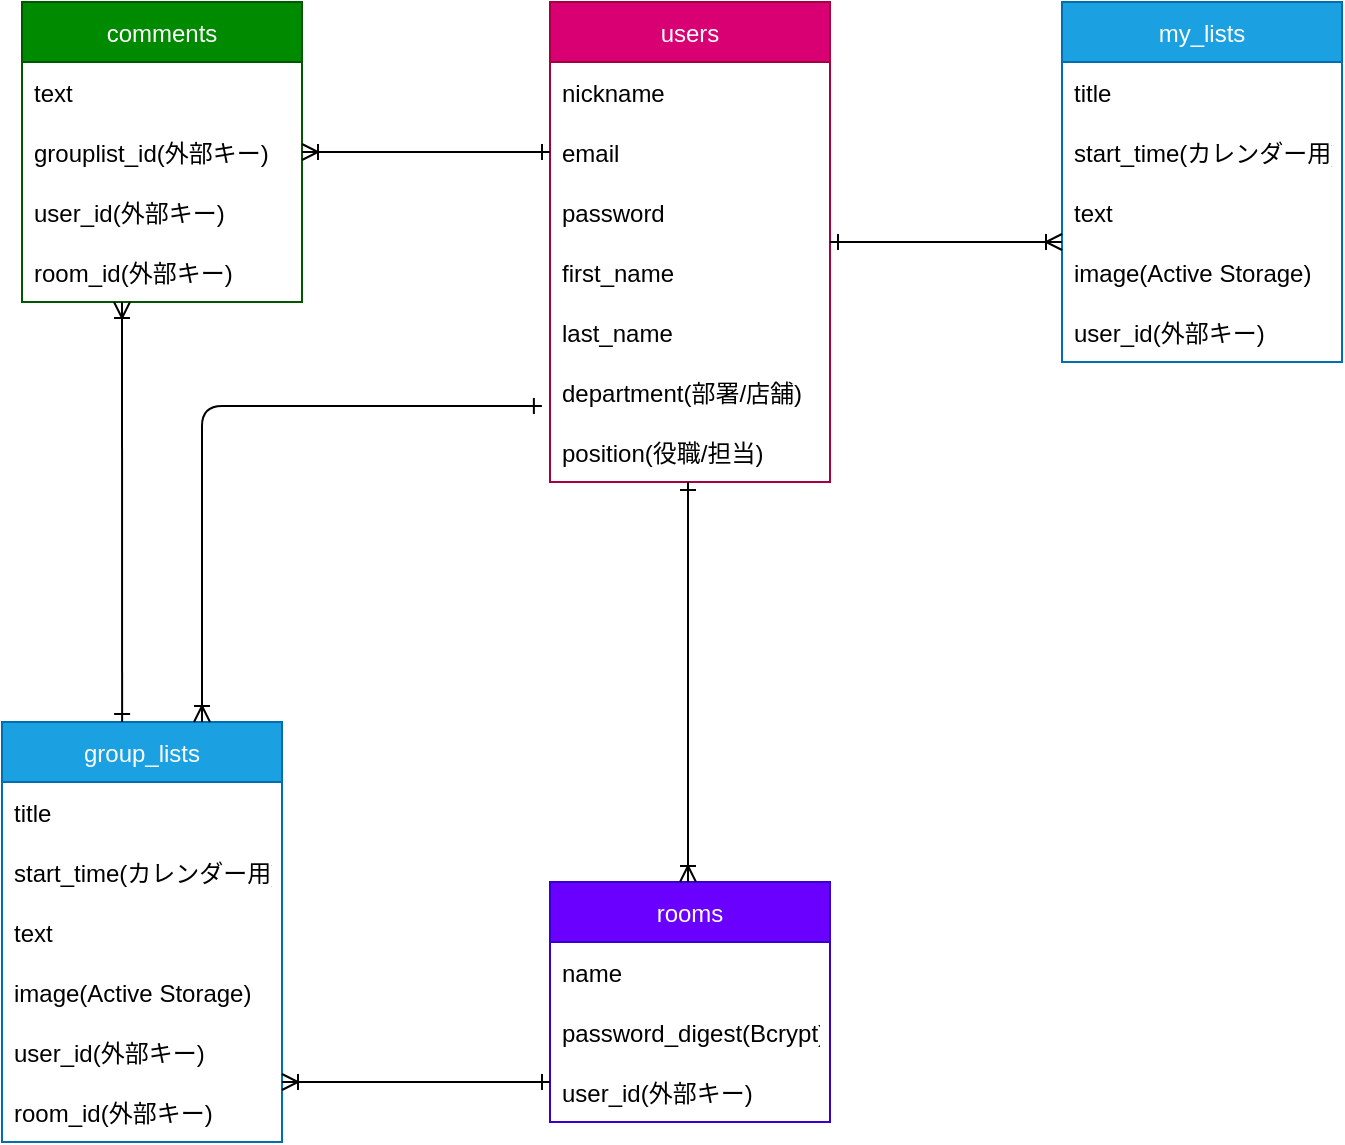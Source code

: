 <mxfile>
    <diagram id="iQDGcjfihIEUSU0DdQLP" name="ページ1">
        <mxGraphModel dx="1024" dy="1063" grid="1" gridSize="10" guides="1" tooltips="1" connect="1" arrows="1" fold="1" page="1" pageScale="1" pageWidth="827" pageHeight="1169" math="0" shadow="0">
            <root>
                <mxCell id="0"/>
                <mxCell id="1" parent="0"/>
                <mxCell id="2" value="users" style="swimlane;fontStyle=0;childLayout=stackLayout;horizontal=1;startSize=30;horizontalStack=0;resizeParent=1;resizeParentMax=0;resizeLast=0;collapsible=1;marginBottom=0;fillColor=#d80073;fontColor=#ffffff;strokeColor=#A50040;" parent="1" vertex="1">
                    <mxGeometry x="344" y="200" width="140" height="240" as="geometry"/>
                </mxCell>
                <mxCell id="3" value="nickname" style="text;strokeColor=none;fillColor=none;align=left;verticalAlign=middle;spacingLeft=4;spacingRight=4;overflow=hidden;points=[[0,0.5],[1,0.5]];portConstraint=eastwest;rotatable=0;" parent="2" vertex="1">
                    <mxGeometry y="30" width="140" height="30" as="geometry"/>
                </mxCell>
                <mxCell id="4" value="email" style="text;strokeColor=none;fillColor=none;align=left;verticalAlign=middle;spacingLeft=4;spacingRight=4;overflow=hidden;points=[[0,0.5],[1,0.5]];portConstraint=eastwest;rotatable=0;" parent="2" vertex="1">
                    <mxGeometry y="60" width="140" height="30" as="geometry"/>
                </mxCell>
                <mxCell id="5" value="password" style="text;strokeColor=none;fillColor=none;align=left;verticalAlign=middle;spacingLeft=4;spacingRight=4;overflow=hidden;points=[[0,0.5],[1,0.5]];portConstraint=eastwest;rotatable=0;" parent="2" vertex="1">
                    <mxGeometry y="90" width="140" height="30" as="geometry"/>
                </mxCell>
                <mxCell id="12" value="first_name" style="text;strokeColor=none;fillColor=none;align=left;verticalAlign=middle;spacingLeft=4;spacingRight=4;overflow=hidden;points=[[0,0.5],[1,0.5]];portConstraint=eastwest;rotatable=0;" parent="2" vertex="1">
                    <mxGeometry y="120" width="140" height="30" as="geometry"/>
                </mxCell>
                <mxCell id="11" value="last_name" style="text;strokeColor=none;fillColor=none;align=left;verticalAlign=middle;spacingLeft=4;spacingRight=4;overflow=hidden;points=[[0,0.5],[1,0.5]];portConstraint=eastwest;rotatable=0;" parent="2" vertex="1">
                    <mxGeometry y="150" width="140" height="30" as="geometry"/>
                </mxCell>
                <mxCell id="10" value="department(部署/店舗)" style="text;strokeColor=none;fillColor=none;align=left;verticalAlign=middle;spacingLeft=4;spacingRight=4;overflow=hidden;points=[[0,0.5],[1,0.5]];portConstraint=eastwest;rotatable=0;" parent="2" vertex="1">
                    <mxGeometry y="180" width="140" height="30" as="geometry"/>
                </mxCell>
                <mxCell id="9" value="position(役職/担当)" style="text;strokeColor=none;fillColor=none;align=left;verticalAlign=middle;spacingLeft=4;spacingRight=4;overflow=hidden;points=[[0,0.5],[1,0.5]];portConstraint=eastwest;rotatable=0;" parent="2" vertex="1">
                    <mxGeometry y="210" width="140" height="30" as="geometry"/>
                </mxCell>
                <mxCell id="13" value="my_lists" style="swimlane;fontStyle=0;childLayout=stackLayout;horizontal=1;startSize=30;horizontalStack=0;resizeParent=1;resizeParentMax=0;resizeLast=0;collapsible=1;marginBottom=0;fillColor=#1ba1e2;fontColor=#ffffff;strokeColor=#006EAF;" parent="1" vertex="1">
                    <mxGeometry x="600" y="200" width="140" height="180" as="geometry"/>
                </mxCell>
                <mxCell id="14" value="title" style="text;strokeColor=none;fillColor=none;align=left;verticalAlign=middle;spacingLeft=4;spacingRight=4;overflow=hidden;points=[[0,0.5],[1,0.5]];portConstraint=eastwest;rotatable=0;" parent="13" vertex="1">
                    <mxGeometry y="30" width="140" height="30" as="geometry"/>
                </mxCell>
                <mxCell id="15" value="start_time(カレンダー用)" style="text;strokeColor=none;fillColor=none;align=left;verticalAlign=middle;spacingLeft=4;spacingRight=4;overflow=hidden;points=[[0,0.5],[1,0.5]];portConstraint=eastwest;rotatable=0;" parent="13" vertex="1">
                    <mxGeometry y="60" width="140" height="30" as="geometry"/>
                </mxCell>
                <mxCell id="18" value="text" style="text;strokeColor=none;fillColor=none;align=left;verticalAlign=middle;spacingLeft=4;spacingRight=4;overflow=hidden;points=[[0,0.5],[1,0.5]];portConstraint=eastwest;rotatable=0;" parent="13" vertex="1">
                    <mxGeometry y="90" width="140" height="30" as="geometry"/>
                </mxCell>
                <mxCell id="17" value="image(Active Storage)" style="text;strokeColor=none;fillColor=none;align=left;verticalAlign=middle;spacingLeft=4;spacingRight=4;overflow=hidden;points=[[0,0.5],[1,0.5]];portConstraint=eastwest;rotatable=0;" parent="13" vertex="1">
                    <mxGeometry y="120" width="140" height="30" as="geometry"/>
                </mxCell>
                <mxCell id="19" value="user_id(外部キー)" style="text;strokeColor=none;fillColor=none;align=left;verticalAlign=middle;spacingLeft=4;spacingRight=4;overflow=hidden;points=[[0,0.5],[1,0.5]];portConstraint=eastwest;rotatable=0;" parent="13" vertex="1">
                    <mxGeometry y="150" width="140" height="30" as="geometry"/>
                </mxCell>
                <mxCell id="24" value="rooms" style="swimlane;fontStyle=0;childLayout=stackLayout;horizontal=1;startSize=30;horizontalStack=0;resizeParent=1;resizeParentMax=0;resizeLast=0;collapsible=1;marginBottom=0;fillColor=#6a00ff;fontColor=#ffffff;strokeColor=#3700CC;" parent="1" vertex="1">
                    <mxGeometry x="344" y="640" width="140" height="120" as="geometry"/>
                </mxCell>
                <mxCell id="25" value="name" style="text;strokeColor=none;fillColor=none;align=left;verticalAlign=middle;spacingLeft=4;spacingRight=4;overflow=hidden;points=[[0,0.5],[1,0.5]];portConstraint=eastwest;rotatable=0;" parent="24" vertex="1">
                    <mxGeometry y="30" width="140" height="30" as="geometry"/>
                </mxCell>
                <mxCell id="26" value="password_digest(Bcrypt)" style="text;strokeColor=none;fillColor=none;align=left;verticalAlign=middle;spacingLeft=4;spacingRight=4;overflow=hidden;points=[[0,0.5],[1,0.5]];portConstraint=eastwest;rotatable=0;" parent="24" vertex="1">
                    <mxGeometry y="60" width="140" height="30" as="geometry"/>
                </mxCell>
                <mxCell id="55" value="user_id(外部キー)" style="text;strokeColor=none;fillColor=none;align=left;verticalAlign=middle;spacingLeft=4;spacingRight=4;overflow=hidden;points=[[0,0.5],[1,0.5]];portConstraint=eastwest;rotatable=0;" parent="24" vertex="1">
                    <mxGeometry y="90" width="140" height="30" as="geometry"/>
                </mxCell>
                <mxCell id="32" value="group_lists" style="swimlane;fontStyle=0;childLayout=stackLayout;horizontal=1;startSize=30;horizontalStack=0;resizeParent=1;resizeParentMax=0;resizeLast=0;collapsible=1;marginBottom=0;fillColor=#1ba1e2;fontColor=#ffffff;strokeColor=#006EAF;" parent="1" vertex="1">
                    <mxGeometry x="70" y="560" width="140" height="210" as="geometry"/>
                </mxCell>
                <mxCell id="33" value="title" style="text;strokeColor=none;fillColor=none;align=left;verticalAlign=middle;spacingLeft=4;spacingRight=4;overflow=hidden;points=[[0,0.5],[1,0.5]];portConstraint=eastwest;rotatable=0;" parent="32" vertex="1">
                    <mxGeometry y="30" width="140" height="30" as="geometry"/>
                </mxCell>
                <mxCell id="34" value="start_time(カレンダー用)" style="text;strokeColor=none;fillColor=none;align=left;verticalAlign=middle;spacingLeft=4;spacingRight=4;overflow=hidden;points=[[0,0.5],[1,0.5]];portConstraint=eastwest;rotatable=0;" parent="32" vertex="1">
                    <mxGeometry y="60" width="140" height="30" as="geometry"/>
                </mxCell>
                <mxCell id="36" value="text" style="text;strokeColor=none;fillColor=none;align=left;verticalAlign=middle;spacingLeft=4;spacingRight=4;overflow=hidden;points=[[0,0.5],[1,0.5]];portConstraint=eastwest;rotatable=0;" parent="32" vertex="1">
                    <mxGeometry y="90" width="140" height="30" as="geometry"/>
                </mxCell>
                <mxCell id="37" value="image(Active Storage)" style="text;strokeColor=none;fillColor=none;align=left;verticalAlign=middle;spacingLeft=4;spacingRight=4;overflow=hidden;points=[[0,0.5],[1,0.5]];portConstraint=eastwest;rotatable=0;" parent="32" vertex="1">
                    <mxGeometry y="120" width="140" height="30" as="geometry"/>
                </mxCell>
                <mxCell id="38" value="user_id(外部キー)" style="text;strokeColor=none;fillColor=none;align=left;verticalAlign=middle;spacingLeft=4;spacingRight=4;overflow=hidden;points=[[0,0.5],[1,0.5]];portConstraint=eastwest;rotatable=0;" parent="32" vertex="1">
                    <mxGeometry y="150" width="140" height="30" as="geometry"/>
                </mxCell>
                <mxCell id="52" value="room_id(外部キー)" style="text;strokeColor=none;fillColor=none;align=left;verticalAlign=middle;spacingLeft=4;spacingRight=4;overflow=hidden;points=[[0,0.5],[1,0.5]];portConstraint=eastwest;rotatable=0;" parent="32" vertex="1">
                    <mxGeometry y="180" width="140" height="30" as="geometry"/>
                </mxCell>
                <mxCell id="39" value="comments" style="swimlane;fontStyle=0;childLayout=stackLayout;horizontal=1;startSize=30;horizontalStack=0;resizeParent=1;resizeParentMax=0;resizeLast=0;collapsible=1;marginBottom=0;fillColor=#008a00;fontColor=#ffffff;strokeColor=#005700;" parent="1" vertex="1">
                    <mxGeometry x="80" y="200" width="140" height="150" as="geometry"/>
                </mxCell>
                <mxCell id="40" value="text" style="text;strokeColor=none;fillColor=none;align=left;verticalAlign=middle;spacingLeft=4;spacingRight=4;overflow=hidden;points=[[0,0.5],[1,0.5]];portConstraint=eastwest;rotatable=0;" parent="39" vertex="1">
                    <mxGeometry y="30" width="140" height="30" as="geometry"/>
                </mxCell>
                <mxCell id="42" value="grouplist_id(外部キー)" style="text;strokeColor=none;fillColor=none;align=left;verticalAlign=middle;spacingLeft=4;spacingRight=4;overflow=hidden;points=[[0,0.5],[1,0.5]];portConstraint=eastwest;rotatable=0;" parent="39" vertex="1">
                    <mxGeometry y="60" width="140" height="30" as="geometry"/>
                </mxCell>
                <mxCell id="51" value="user_id(外部キー)" style="text;strokeColor=none;fillColor=none;align=left;verticalAlign=middle;spacingLeft=4;spacingRight=4;overflow=hidden;points=[[0,0.5],[1,0.5]];portConstraint=eastwest;rotatable=0;" parent="39" vertex="1">
                    <mxGeometry y="90" width="140" height="30" as="geometry"/>
                </mxCell>
                <mxCell id="56" value="room_id(外部キー)" style="text;strokeColor=none;fillColor=none;align=left;verticalAlign=middle;spacingLeft=4;spacingRight=4;overflow=hidden;points=[[0,0.5],[1,0.5]];portConstraint=eastwest;rotatable=0;" parent="39" vertex="1">
                    <mxGeometry y="120" width="140" height="30" as="geometry"/>
                </mxCell>
                <mxCell id="44" value="" style="endArrow=ERoneToMany;html=1;startArrow=ERone;startFill=0;endFill=0;" parent="1" edge="1">
                    <mxGeometry width="50" height="50" relative="1" as="geometry">
                        <mxPoint x="484" y="320" as="sourcePoint"/>
                        <mxPoint x="600" y="320" as="targetPoint"/>
                    </mxGeometry>
                </mxCell>
                <mxCell id="45" value="" style="endArrow=ERone;html=1;startArrow=ERoneToMany;startFill=0;endFill=0;" parent="1" edge="1">
                    <mxGeometry width="50" height="50" relative="1" as="geometry">
                        <mxPoint x="413" y="640" as="sourcePoint"/>
                        <mxPoint x="413" y="440" as="targetPoint"/>
                    </mxGeometry>
                </mxCell>
                <mxCell id="48" value="" style="endArrow=ERone;html=1;startArrow=ERoneToMany;startFill=0;endFill=0;" parent="1" edge="1">
                    <mxGeometry width="50" height="50" relative="1" as="geometry">
                        <mxPoint x="210" y="740" as="sourcePoint"/>
                        <mxPoint x="344" y="740" as="targetPoint"/>
                    </mxGeometry>
                </mxCell>
                <mxCell id="49" value="" style="endArrow=ERoneToMany;html=1;startArrow=ERone;startFill=0;endFill=0;exitX=0.429;exitY=0;exitDx=0;exitDy=0;exitPerimeter=0;" parent="1" source="32" edge="1">
                    <mxGeometry width="50" height="50" relative="1" as="geometry">
                        <mxPoint x="130" y="550" as="sourcePoint"/>
                        <mxPoint x="130" y="350" as="targetPoint"/>
                    </mxGeometry>
                </mxCell>
                <mxCell id="53" value="" style="endArrow=ERone;html=1;entryX=0;entryY=0.5;entryDx=0;entryDy=0;exitX=1;exitY=0.5;exitDx=0;exitDy=0;startArrow=ERoneToMany;startFill=0;endFill=0;" parent="1" source="42" target="4" edge="1">
                    <mxGeometry width="50" height="50" relative="1" as="geometry">
                        <mxPoint x="220" y="280" as="sourcePoint"/>
                        <mxPoint x="270" y="230" as="targetPoint"/>
                    </mxGeometry>
                </mxCell>
                <mxCell id="54" value="" style="endArrow=ERone;html=1;edgeStyle=orthogonalEdgeStyle;entryX=-0.029;entryY=0.733;entryDx=0;entryDy=0;entryPerimeter=0;startArrow=ERoneToMany;startFill=0;endFill=0;" parent="1" target="10" edge="1">
                    <mxGeometry width="50" height="50" relative="1" as="geometry">
                        <mxPoint x="170" y="560" as="sourcePoint"/>
                        <mxPoint x="170" y="400" as="targetPoint"/>
                        <Array as="points">
                            <mxPoint x="170" y="402"/>
                        </Array>
                    </mxGeometry>
                </mxCell>
            </root>
        </mxGraphModel>
    </diagram>
    <diagram id="aa82iXriT9Io6OXDp8gO" name="ページ2">
        <mxGraphModel dx="833" dy="1063" grid="1" gridSize="10" guides="1" tooltips="1" connect="1" arrows="1" fold="1" page="1" pageScale="1" pageWidth="827" pageHeight="1169" math="0" shadow="0">
            <root>
                <mxCell id="edbOVUQLWt5nO59CVyvk-0"/>
                <mxCell id="edbOVUQLWt5nO59CVyvk-1" parent="edbOVUQLWt5nO59CVyvk-0"/>
                <mxCell id="edbOVUQLWt5nO59CVyvk-62" style="edgeStyle=none;html=1;fontColor=#000000;entryX=0;entryY=0.5;entryDx=0;entryDy=0;endArrow=none;endFill=0;" edge="1" parent="edbOVUQLWt5nO59CVyvk-1" source="edbOVUQLWt5nO59CVyvk-61" target="edbOVUQLWt5nO59CVyvk-63">
                    <mxGeometry relative="1" as="geometry">
                        <mxPoint x="210" y="100" as="targetPoint"/>
                        <Array as="points">
                            <mxPoint x="160" y="100"/>
                        </Array>
                    </mxGeometry>
                </mxCell>
                <mxCell id="edbOVUQLWt5nO59CVyvk-61" value="一覧ページ" style="rounded=1;whiteSpace=wrap;html=1;fillColor=#d0cee2;strokeColor=#000000;fontColor=#000000;labelBorderColor=none;" vertex="1" parent="edbOVUQLWt5nO59CVyvk-1">
                    <mxGeometry x="20" y="80" width="100" height="40" as="geometry"/>
                </mxCell>
                <mxCell id="edbOVUQLWt5nO59CVyvk-63" value="ユーザーログインページ" style="rounded=1;whiteSpace=wrap;html=1;fillColor=#d0cee2;strokeColor=#000000;fontColor=#000000;labelBorderColor=none;" vertex="1" parent="edbOVUQLWt5nO59CVyvk-1">
                    <mxGeometry x="200" y="80" width="140" height="40" as="geometry"/>
                </mxCell>
                <mxCell id="edbOVUQLWt5nO59CVyvk-73" style="edgeStyle=orthogonalEdgeStyle;html=1;exitX=0;exitY=0.5;exitDx=0;exitDy=0;fontColor=#000000;endArrow=none;endFill=0;" edge="1" parent="edbOVUQLWt5nO59CVyvk-1" source="edbOVUQLWt5nO59CVyvk-66">
                    <mxGeometry relative="1" as="geometry">
                        <mxPoint x="160" y="160" as="targetPoint"/>
                    </mxGeometry>
                </mxCell>
                <mxCell id="edbOVUQLWt5nO59CVyvk-66" value="ユーザー新規登録ページ" style="rounded=1;whiteSpace=wrap;html=1;fillColor=#d0cee2;strokeColor=#000000;fontColor=#000000;labelBorderColor=none;" vertex="1" parent="edbOVUQLWt5nO59CVyvk-1">
                    <mxGeometry x="200" y="140" width="140" height="40" as="geometry"/>
                </mxCell>
                <mxCell id="edbOVUQLWt5nO59CVyvk-74" style="edgeStyle=orthogonalEdgeStyle;html=1;exitX=0;exitY=0.5;exitDx=0;exitDy=0;fontColor=#000000;endArrow=none;endFill=0;" edge="1" parent="edbOVUQLWt5nO59CVyvk-1" source="edbOVUQLWt5nO59CVyvk-67">
                    <mxGeometry relative="1" as="geometry">
                        <mxPoint x="160" y="220" as="targetPoint"/>
                    </mxGeometry>
                </mxCell>
                <mxCell id="edbOVUQLWt5nO59CVyvk-67" value="ユーザーマイページ" style="rounded=1;whiteSpace=wrap;html=1;fillColor=#d0cee2;strokeColor=#000000;fontColor=#000000;labelBorderColor=none;" vertex="1" parent="edbOVUQLWt5nO59CVyvk-1">
                    <mxGeometry x="200" y="200" width="140" height="40" as="geometry"/>
                </mxCell>
                <mxCell id="edbOVUQLWt5nO59CVyvk-75" style="edgeStyle=orthogonalEdgeStyle;html=1;exitX=0;exitY=0.5;exitDx=0;exitDy=0;fontColor=#000000;endArrow=none;endFill=0;" edge="1" parent="edbOVUQLWt5nO59CVyvk-1" source="edbOVUQLWt5nO59CVyvk-68">
                    <mxGeometry relative="1" as="geometry">
                        <mxPoint x="160" y="280" as="targetPoint"/>
                    </mxGeometry>
                </mxCell>
                <mxCell id="edbOVUQLWt5nO59CVyvk-68" value="詳細ページ" style="rounded=1;whiteSpace=wrap;html=1;fillColor=#d0cee2;strokeColor=#000000;fontColor=#000000;labelBorderColor=none;" vertex="1" parent="edbOVUQLWt5nO59CVyvk-1">
                    <mxGeometry x="200" y="260" width="140" height="40" as="geometry"/>
                </mxCell>
                <mxCell id="edbOVUQLWt5nO59CVyvk-72" style="edgeStyle=orthogonalEdgeStyle;html=1;exitX=0;exitY=0.5;exitDx=0;exitDy=0;fontColor=#000000;endArrow=none;endFill=0;" edge="1" parent="edbOVUQLWt5nO59CVyvk-1" source="edbOVUQLWt5nO59CVyvk-88">
                    <mxGeometry relative="1" as="geometry">
                        <mxPoint x="160" y="100" as="targetPoint"/>
                    </mxGeometry>
                </mxCell>
                <mxCell id="edbOVUQLWt5nO59CVyvk-89" style="edgeStyle=orthogonalEdgeStyle;html=1;exitX=0;exitY=0.5;exitDx=0;exitDy=0;fontColor=#000000;endArrow=none;endFill=0;" edge="1" parent="edbOVUQLWt5nO59CVyvk-1" source="edbOVUQLWt5nO59CVyvk-69">
                    <mxGeometry relative="1" as="geometry">
                        <mxPoint x="160" y="340" as="targetPoint"/>
                    </mxGeometry>
                </mxCell>
                <mxCell id="edbOVUQLWt5nO59CVyvk-69" value="編集ページ" style="rounded=1;whiteSpace=wrap;html=1;fillColor=#d0cee2;strokeColor=#000000;fontColor=#000000;labelBorderColor=none;" vertex="1" parent="edbOVUQLWt5nO59CVyvk-1">
                    <mxGeometry x="200" y="320" width="140" height="40" as="geometry"/>
                </mxCell>
                <mxCell id="edbOVUQLWt5nO59CVyvk-78" style="edgeStyle=orthogonalEdgeStyle;html=1;exitX=0;exitY=0.5;exitDx=0;exitDy=0;fontColor=#000000;endArrow=none;endFill=0;exitPerimeter=0;" edge="1" parent="edbOVUQLWt5nO59CVyvk-1" source="edbOVUQLWt5nO59CVyvk-77" target="edbOVUQLWt5nO59CVyvk-67">
                    <mxGeometry relative="1" as="geometry"/>
                </mxCell>
                <mxCell id="edbOVUQLWt5nO59CVyvk-77" value="ルーム一覧ページ" style="rounded=1;whiteSpace=wrap;html=1;fillColor=#d0cee2;strokeColor=#000000;fontColor=#000000;labelBorderColor=none;" vertex="1" parent="edbOVUQLWt5nO59CVyvk-1">
                    <mxGeometry x="390" y="200" width="130" height="40" as="geometry"/>
                </mxCell>
                <mxCell id="edbOVUQLWt5nO59CVyvk-82" style="edgeStyle=orthogonalEdgeStyle;html=1;exitX=0;exitY=0.5;exitDx=0;exitDy=0;fontColor=#000000;endArrow=none;endFill=0;" edge="1" parent="edbOVUQLWt5nO59CVyvk-1" source="edbOVUQLWt5nO59CVyvk-79" target="edbOVUQLWt5nO59CVyvk-77">
                    <mxGeometry relative="1" as="geometry"/>
                </mxCell>
                <mxCell id="edbOVUQLWt5nO59CVyvk-79" value="ルーム別ページ" style="rounded=1;whiteSpace=wrap;html=1;fillColor=#d0cee2;strokeColor=#000000;fontColor=#000000;labelBorderColor=none;" vertex="1" parent="edbOVUQLWt5nO59CVyvk-1">
                    <mxGeometry x="570" y="200" width="150" height="40" as="geometry"/>
                </mxCell>
                <mxCell id="edbOVUQLWt5nO59CVyvk-92" style="edgeStyle=orthogonalEdgeStyle;html=1;exitX=0;exitY=0.5;exitDx=0;exitDy=0;fontColor=#000000;endArrow=none;endFill=0;" edge="1" parent="edbOVUQLWt5nO59CVyvk-1" source="edbOVUQLWt5nO59CVyvk-80">
                    <mxGeometry relative="1" as="geometry">
                        <mxPoint x="540" y="280" as="targetPoint"/>
                    </mxGeometry>
                </mxCell>
                <mxCell id="edbOVUQLWt5nO59CVyvk-80" value="詳細ページ" style="rounded=1;whiteSpace=wrap;html=1;fillColor=#d0cee2;strokeColor=#000000;fontColor=#000000;labelBorderColor=none;" vertex="1" parent="edbOVUQLWt5nO59CVyvk-1">
                    <mxGeometry x="570" y="260" width="150" height="40" as="geometry"/>
                </mxCell>
                <mxCell id="edbOVUQLWt5nO59CVyvk-91" style="edgeStyle=orthogonalEdgeStyle;html=1;exitX=0;exitY=0.5;exitDx=0;exitDy=0;fontColor=#000000;endArrow=none;endFill=0;" edge="1" parent="edbOVUQLWt5nO59CVyvk-1" source="edbOVUQLWt5nO59CVyvk-81">
                    <mxGeometry relative="1" as="geometry">
                        <mxPoint x="540" y="220" as="targetPoint"/>
                    </mxGeometry>
                </mxCell>
                <mxCell id="edbOVUQLWt5nO59CVyvk-81" value="編集ページ" style="rounded=1;whiteSpace=wrap;html=1;fillColor=#d0cee2;strokeColor=#000000;fontColor=#000000;labelBorderColor=none;" vertex="1" parent="edbOVUQLWt5nO59CVyvk-1">
                    <mxGeometry x="570" y="320" width="150" height="40" as="geometry"/>
                </mxCell>
                <mxCell id="edbOVUQLWt5nO59CVyvk-90" style="edgeStyle=orthogonalEdgeStyle;html=1;exitX=0;exitY=0.5;exitDx=0;exitDy=0;fontColor=#000000;endArrow=none;endFill=0;" edge="1" parent="edbOVUQLWt5nO59CVyvk-1" source="edbOVUQLWt5nO59CVyvk-87">
                    <mxGeometry relative="1" as="geometry">
                        <mxPoint x="360" y="220" as="targetPoint"/>
                    </mxGeometry>
                </mxCell>
                <mxCell id="edbOVUQLWt5nO59CVyvk-87" value="ルーム編集ページ" style="rounded=1;whiteSpace=wrap;html=1;fillColor=#d0cee2;strokeColor=#000000;fontColor=#000000;labelBorderColor=none;" vertex="1" parent="edbOVUQLWt5nO59CVyvk-1">
                    <mxGeometry x="390" y="260" width="130" height="40" as="geometry"/>
                </mxCell>
                <mxCell id="edbOVUQLWt5nO59CVyvk-88" value="プロフィールページ" style="rounded=1;whiteSpace=wrap;html=1;fillColor=#d0cee2;strokeColor=#000000;fontColor=#000000;labelBorderColor=none;" vertex="1" parent="edbOVUQLWt5nO59CVyvk-1">
                    <mxGeometry x="200" y="380" width="140" height="40" as="geometry"/>
                </mxCell>
            </root>
        </mxGraphModel>
    </diagram>
</mxfile>